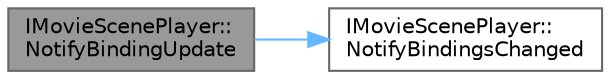 digraph "IMovieScenePlayer::NotifyBindingUpdate"
{
 // INTERACTIVE_SVG=YES
 // LATEX_PDF_SIZE
  bgcolor="transparent";
  edge [fontname=Helvetica,fontsize=10,labelfontname=Helvetica,labelfontsize=10];
  node [fontname=Helvetica,fontsize=10,shape=box,height=0.2,width=0.4];
  rankdir="LR";
  Node1 [id="Node000001",label="IMovieScenePlayer::\lNotifyBindingUpdate",height=0.2,width=0.4,color="gray40", fillcolor="grey60", style="filled", fontcolor="black",tooltip="Called whenever an object binding has been resolved to give the player a chance to interact with the ..."];
  Node1 -> Node2 [id="edge1_Node000001_Node000002",color="steelblue1",style="solid",tooltip=" "];
  Node2 [id="Node000002",label="IMovieScenePlayer::\lNotifyBindingsChanged",height=0.2,width=0.4,color="grey40", fillcolor="white", style="filled",URL="$dc/d16/classIMovieScenePlayer.html#a2aa3ede8d2f96c3aad7f827e80fa72d5",tooltip="Called whenever any object bindings have changed."];
}

